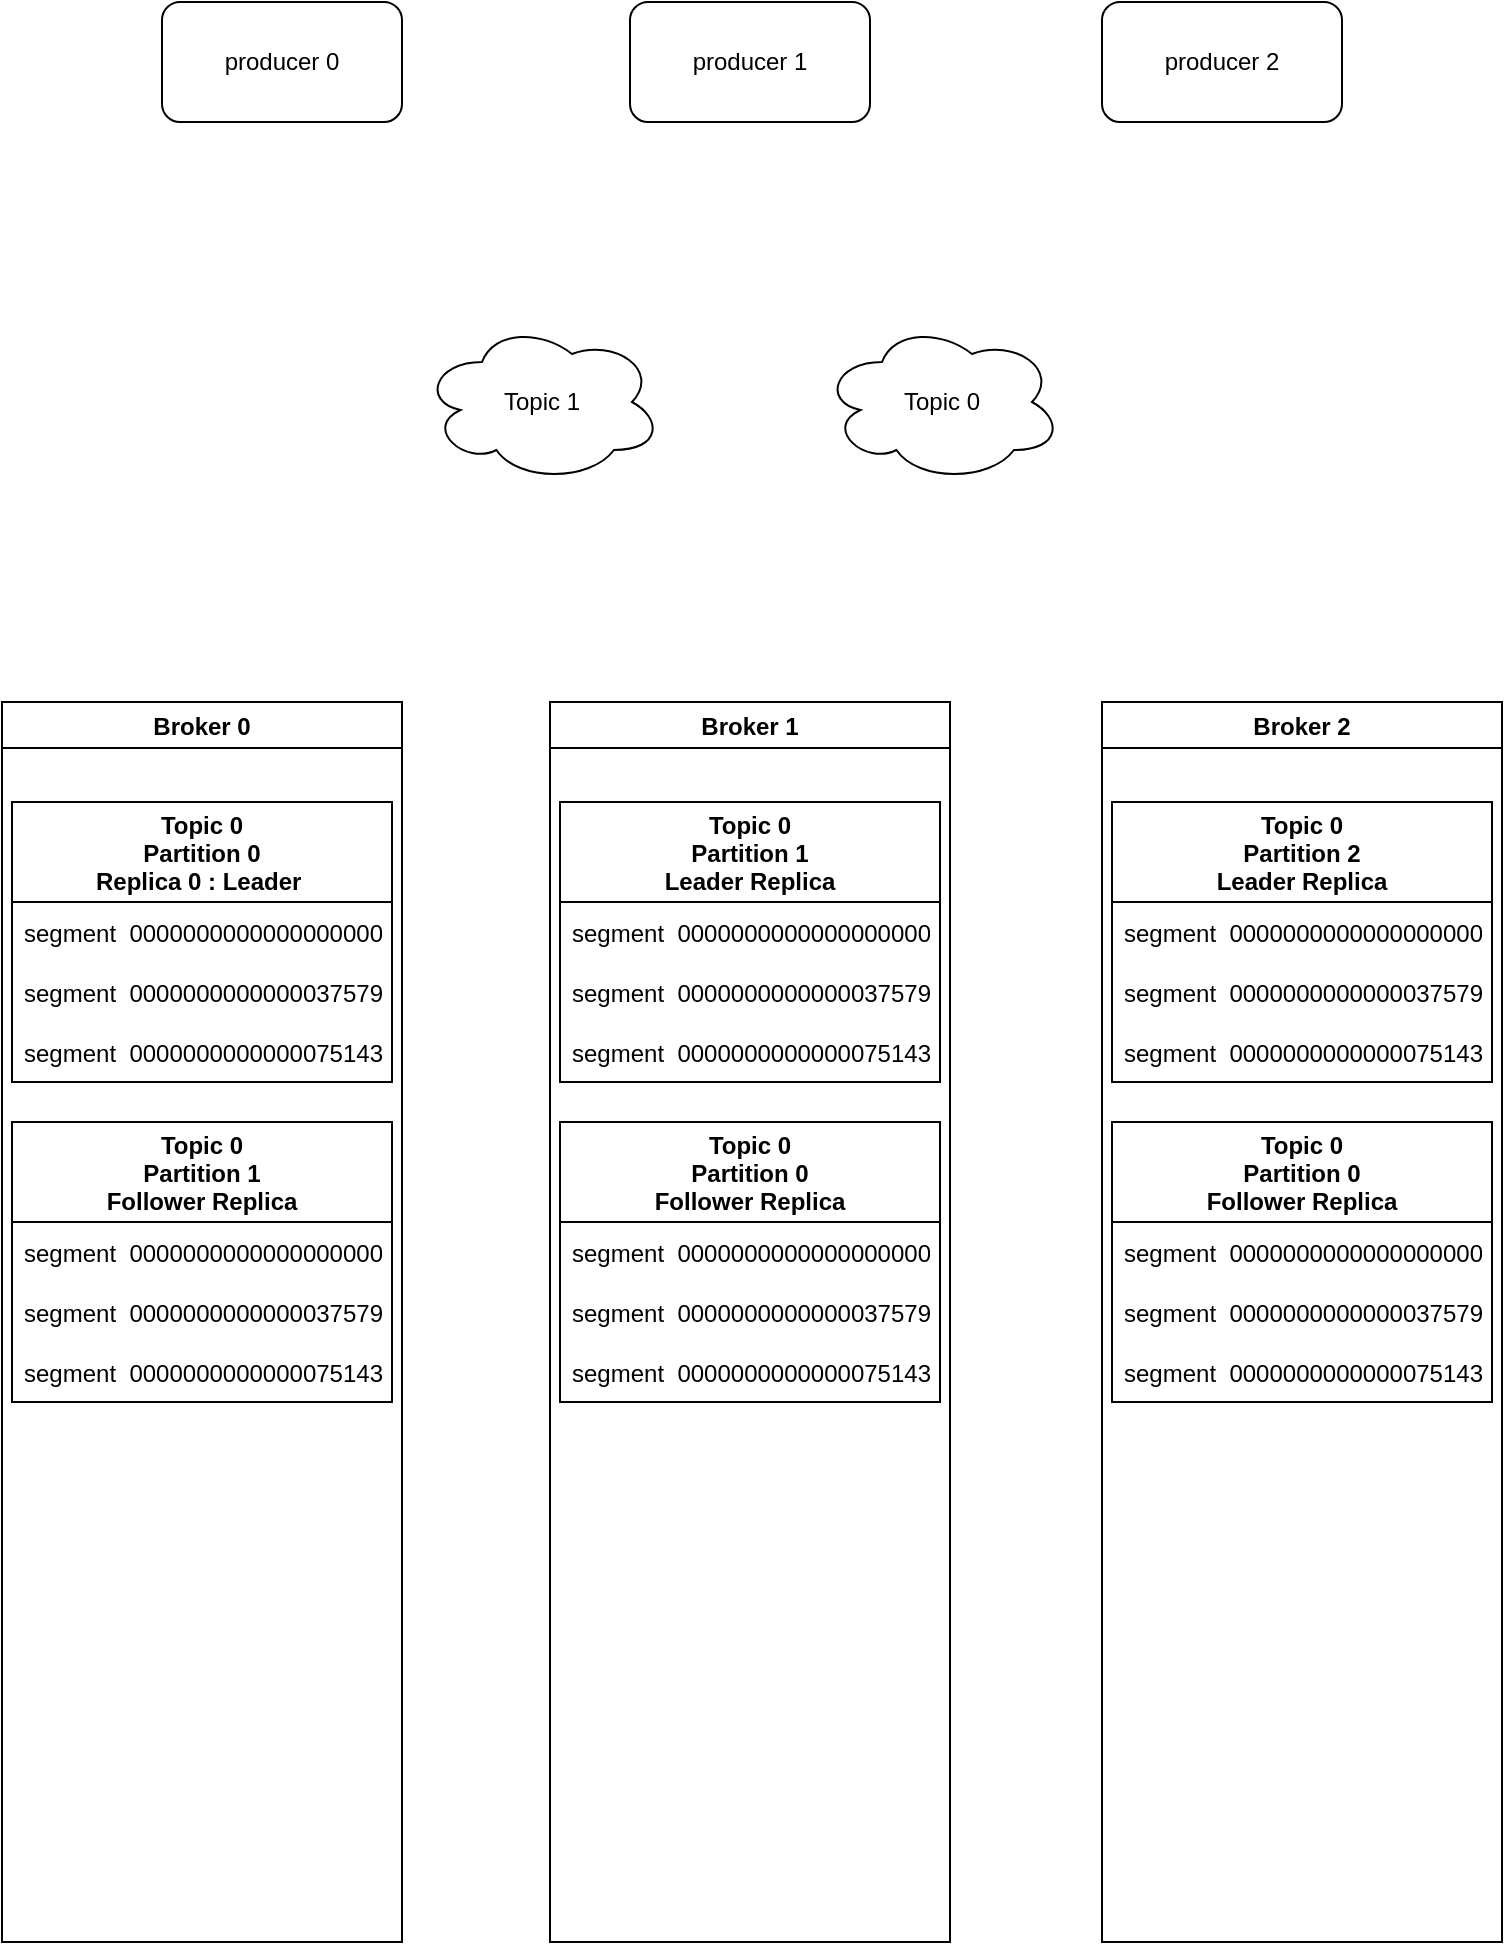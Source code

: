 <mxfile version="17.4.6" type="github">
  <diagram id="qcyk_ffaBSStTA5_sL3B" name="第 1 页">
    <mxGraphModel dx="1594" dy="762" grid="1" gridSize="10" guides="1" tooltips="1" connect="1" arrows="1" fold="1" page="1" pageScale="1" pageWidth="827" pageHeight="1169" math="0" shadow="0">
      <root>
        <mxCell id="0" />
        <mxCell id="1" parent="0" />
        <mxCell id="RSqe4__9yCySRh9hbMFA-1" value="producer 0&lt;br&gt;" style="rounded=1;whiteSpace=wrap;html=1;" vertex="1" parent="1">
          <mxGeometry x="180" y="90" width="120" height="60" as="geometry" />
        </mxCell>
        <mxCell id="RSqe4__9yCySRh9hbMFA-2" value="producer 1" style="rounded=1;whiteSpace=wrap;html=1;" vertex="1" parent="1">
          <mxGeometry x="414" y="90" width="120" height="60" as="geometry" />
        </mxCell>
        <mxCell id="RSqe4__9yCySRh9hbMFA-3" value="producer 2" style="rounded=1;whiteSpace=wrap;html=1;" vertex="1" parent="1">
          <mxGeometry x="650" y="90" width="120" height="60" as="geometry" />
        </mxCell>
        <mxCell id="RSqe4__9yCySRh9hbMFA-5" value="Topic 0" style="ellipse;shape=cloud;whiteSpace=wrap;html=1;" vertex="1" parent="1">
          <mxGeometry x="510" y="250" width="120" height="80" as="geometry" />
        </mxCell>
        <mxCell id="RSqe4__9yCySRh9hbMFA-6" value="Topic 1" style="ellipse;shape=cloud;whiteSpace=wrap;html=1;" vertex="1" parent="1">
          <mxGeometry x="310" y="250" width="120" height="80" as="geometry" />
        </mxCell>
        <mxCell id="RSqe4__9yCySRh9hbMFA-7" value="Broker 0" style="swimlane;" vertex="1" parent="1">
          <mxGeometry x="100" y="440" width="200" height="620" as="geometry" />
        </mxCell>
        <mxCell id="RSqe4__9yCySRh9hbMFA-12" value="Topic 0&#xa;Partition 0&#xa;Replica 0 : Leader " style="swimlane;fontStyle=1;childLayout=stackLayout;horizontal=1;startSize=50;horizontalStack=0;resizeParent=1;resizeParentMax=0;resizeLast=0;collapsible=1;marginBottom=0;" vertex="1" parent="RSqe4__9yCySRh9hbMFA-7">
          <mxGeometry x="5" y="50" width="190" height="140" as="geometry" />
        </mxCell>
        <mxCell id="RSqe4__9yCySRh9hbMFA-13" value="segment  00000000000000000000" style="text;strokeColor=none;fillColor=none;align=left;verticalAlign=middle;spacingLeft=4;spacingRight=4;overflow=hidden;points=[[0,0.5],[1,0.5]];portConstraint=eastwest;rotatable=0;" vertex="1" parent="RSqe4__9yCySRh9hbMFA-12">
          <mxGeometry y="50" width="190" height="30" as="geometry" />
        </mxCell>
        <mxCell id="RSqe4__9yCySRh9hbMFA-14" value="segment  00000000000000375795" style="text;strokeColor=none;fillColor=none;align=left;verticalAlign=middle;spacingLeft=4;spacingRight=4;overflow=hidden;points=[[0,0.5],[1,0.5]];portConstraint=eastwest;rotatable=0;" vertex="1" parent="RSqe4__9yCySRh9hbMFA-12">
          <mxGeometry y="80" width="190" height="30" as="geometry" />
        </mxCell>
        <mxCell id="RSqe4__9yCySRh9hbMFA-15" value="segment  00000000000000751435" style="text;strokeColor=none;fillColor=none;align=left;verticalAlign=middle;spacingLeft=4;spacingRight=4;overflow=hidden;points=[[0,0.5],[1,0.5]];portConstraint=eastwest;rotatable=0;" vertex="1" parent="RSqe4__9yCySRh9hbMFA-12">
          <mxGeometry y="110" width="190" height="30" as="geometry" />
        </mxCell>
        <mxCell id="RSqe4__9yCySRh9hbMFA-40" value="Topic 0&#xa;Partition 1&#xa;Follower Replica" style="swimlane;fontStyle=1;childLayout=stackLayout;horizontal=1;startSize=50;horizontalStack=0;resizeParent=1;resizeParentMax=0;resizeLast=0;collapsible=1;marginBottom=0;" vertex="1" parent="RSqe4__9yCySRh9hbMFA-7">
          <mxGeometry x="5" y="210" width="190" height="140" as="geometry" />
        </mxCell>
        <mxCell id="RSqe4__9yCySRh9hbMFA-41" value="segment  00000000000000000000" style="text;strokeColor=none;fillColor=none;align=left;verticalAlign=middle;spacingLeft=4;spacingRight=4;overflow=hidden;points=[[0,0.5],[1,0.5]];portConstraint=eastwest;rotatable=0;" vertex="1" parent="RSqe4__9yCySRh9hbMFA-40">
          <mxGeometry y="50" width="190" height="30" as="geometry" />
        </mxCell>
        <mxCell id="RSqe4__9yCySRh9hbMFA-42" value="segment  00000000000000375795" style="text;strokeColor=none;fillColor=none;align=left;verticalAlign=middle;spacingLeft=4;spacingRight=4;overflow=hidden;points=[[0,0.5],[1,0.5]];portConstraint=eastwest;rotatable=0;" vertex="1" parent="RSqe4__9yCySRh9hbMFA-40">
          <mxGeometry y="80" width="190" height="30" as="geometry" />
        </mxCell>
        <mxCell id="RSqe4__9yCySRh9hbMFA-43" value="segment  00000000000000751435" style="text;strokeColor=none;fillColor=none;align=left;verticalAlign=middle;spacingLeft=4;spacingRight=4;overflow=hidden;points=[[0,0.5],[1,0.5]];portConstraint=eastwest;rotatable=0;" vertex="1" parent="RSqe4__9yCySRh9hbMFA-40">
          <mxGeometry y="110" width="190" height="30" as="geometry" />
        </mxCell>
        <mxCell id="RSqe4__9yCySRh9hbMFA-10" value="Broker 1" style="swimlane;" vertex="1" parent="1">
          <mxGeometry x="374" y="440" width="200" height="620" as="geometry" />
        </mxCell>
        <mxCell id="RSqe4__9yCySRh9hbMFA-20" value="Topic 0&#xa;Partition 1&#xa;Leader Replica" style="swimlane;fontStyle=1;childLayout=stackLayout;horizontal=1;startSize=50;horizontalStack=0;resizeParent=1;resizeParentMax=0;resizeLast=0;collapsible=1;marginBottom=0;" vertex="1" parent="RSqe4__9yCySRh9hbMFA-10">
          <mxGeometry x="5" y="50" width="190" height="140" as="geometry" />
        </mxCell>
        <mxCell id="RSqe4__9yCySRh9hbMFA-21" value="segment  00000000000000000000" style="text;strokeColor=none;fillColor=none;align=left;verticalAlign=middle;spacingLeft=4;spacingRight=4;overflow=hidden;points=[[0,0.5],[1,0.5]];portConstraint=eastwest;rotatable=0;" vertex="1" parent="RSqe4__9yCySRh9hbMFA-20">
          <mxGeometry y="50" width="190" height="30" as="geometry" />
        </mxCell>
        <mxCell id="RSqe4__9yCySRh9hbMFA-22" value="segment  00000000000000375795" style="text;strokeColor=none;fillColor=none;align=left;verticalAlign=middle;spacingLeft=4;spacingRight=4;overflow=hidden;points=[[0,0.5],[1,0.5]];portConstraint=eastwest;rotatable=0;" vertex="1" parent="RSqe4__9yCySRh9hbMFA-20">
          <mxGeometry y="80" width="190" height="30" as="geometry" />
        </mxCell>
        <mxCell id="RSqe4__9yCySRh9hbMFA-23" value="segment  00000000000000751435" style="text;strokeColor=none;fillColor=none;align=left;verticalAlign=middle;spacingLeft=4;spacingRight=4;overflow=hidden;points=[[0,0.5],[1,0.5]];portConstraint=eastwest;rotatable=0;" vertex="1" parent="RSqe4__9yCySRh9hbMFA-20">
          <mxGeometry y="110" width="190" height="30" as="geometry" />
        </mxCell>
        <mxCell id="RSqe4__9yCySRh9hbMFA-32" value="Topic 0&#xa;Partition 0&#xa;Follower Replica" style="swimlane;fontStyle=1;childLayout=stackLayout;horizontal=1;startSize=50;horizontalStack=0;resizeParent=1;resizeParentMax=0;resizeLast=0;collapsible=1;marginBottom=0;" vertex="1" parent="RSqe4__9yCySRh9hbMFA-10">
          <mxGeometry x="5" y="210" width="190" height="140" as="geometry" />
        </mxCell>
        <mxCell id="RSqe4__9yCySRh9hbMFA-33" value="segment  00000000000000000000" style="text;strokeColor=none;fillColor=none;align=left;verticalAlign=middle;spacingLeft=4;spacingRight=4;overflow=hidden;points=[[0,0.5],[1,0.5]];portConstraint=eastwest;rotatable=0;" vertex="1" parent="RSqe4__9yCySRh9hbMFA-32">
          <mxGeometry y="50" width="190" height="30" as="geometry" />
        </mxCell>
        <mxCell id="RSqe4__9yCySRh9hbMFA-34" value="segment  00000000000000375795" style="text;strokeColor=none;fillColor=none;align=left;verticalAlign=middle;spacingLeft=4;spacingRight=4;overflow=hidden;points=[[0,0.5],[1,0.5]];portConstraint=eastwest;rotatable=0;" vertex="1" parent="RSqe4__9yCySRh9hbMFA-32">
          <mxGeometry y="80" width="190" height="30" as="geometry" />
        </mxCell>
        <mxCell id="RSqe4__9yCySRh9hbMFA-35" value="segment  00000000000000751435" style="text;strokeColor=none;fillColor=none;align=left;verticalAlign=middle;spacingLeft=4;spacingRight=4;overflow=hidden;points=[[0,0.5],[1,0.5]];portConstraint=eastwest;rotatable=0;" vertex="1" parent="RSqe4__9yCySRh9hbMFA-32">
          <mxGeometry y="110" width="190" height="30" as="geometry" />
        </mxCell>
        <mxCell id="RSqe4__9yCySRh9hbMFA-11" value="Broker 2" style="swimlane;" vertex="1" parent="1">
          <mxGeometry x="650" y="440" width="200" height="620" as="geometry" />
        </mxCell>
        <mxCell id="RSqe4__9yCySRh9hbMFA-28" value="Topic 0&#xa;Partition 2&#xa;Leader Replica" style="swimlane;fontStyle=1;childLayout=stackLayout;horizontal=1;startSize=50;horizontalStack=0;resizeParent=1;resizeParentMax=0;resizeLast=0;collapsible=1;marginBottom=0;" vertex="1" parent="RSqe4__9yCySRh9hbMFA-11">
          <mxGeometry x="5" y="50" width="190" height="140" as="geometry" />
        </mxCell>
        <mxCell id="RSqe4__9yCySRh9hbMFA-29" value="segment  00000000000000000000" style="text;strokeColor=none;fillColor=none;align=left;verticalAlign=middle;spacingLeft=4;spacingRight=4;overflow=hidden;points=[[0,0.5],[1,0.5]];portConstraint=eastwest;rotatable=0;" vertex="1" parent="RSqe4__9yCySRh9hbMFA-28">
          <mxGeometry y="50" width="190" height="30" as="geometry" />
        </mxCell>
        <mxCell id="RSqe4__9yCySRh9hbMFA-30" value="segment  00000000000000375795" style="text;strokeColor=none;fillColor=none;align=left;verticalAlign=middle;spacingLeft=4;spacingRight=4;overflow=hidden;points=[[0,0.5],[1,0.5]];portConstraint=eastwest;rotatable=0;" vertex="1" parent="RSqe4__9yCySRh9hbMFA-28">
          <mxGeometry y="80" width="190" height="30" as="geometry" />
        </mxCell>
        <mxCell id="RSqe4__9yCySRh9hbMFA-31" value="segment  00000000000000751435" style="text;strokeColor=none;fillColor=none;align=left;verticalAlign=middle;spacingLeft=4;spacingRight=4;overflow=hidden;points=[[0,0.5],[1,0.5]];portConstraint=eastwest;rotatable=0;" vertex="1" parent="RSqe4__9yCySRh9hbMFA-28">
          <mxGeometry y="110" width="190" height="30" as="geometry" />
        </mxCell>
        <mxCell id="RSqe4__9yCySRh9hbMFA-36" value="Topic 0&#xa;Partition 0&#xa;Follower Replica" style="swimlane;fontStyle=1;childLayout=stackLayout;horizontal=1;startSize=50;horizontalStack=0;resizeParent=1;resizeParentMax=0;resizeLast=0;collapsible=1;marginBottom=0;" vertex="1" parent="RSqe4__9yCySRh9hbMFA-11">
          <mxGeometry x="5" y="210" width="190" height="140" as="geometry" />
        </mxCell>
        <mxCell id="RSqe4__9yCySRh9hbMFA-37" value="segment  00000000000000000000" style="text;strokeColor=none;fillColor=none;align=left;verticalAlign=middle;spacingLeft=4;spacingRight=4;overflow=hidden;points=[[0,0.5],[1,0.5]];portConstraint=eastwest;rotatable=0;" vertex="1" parent="RSqe4__9yCySRh9hbMFA-36">
          <mxGeometry y="50" width="190" height="30" as="geometry" />
        </mxCell>
        <mxCell id="RSqe4__9yCySRh9hbMFA-38" value="segment  00000000000000375795" style="text;strokeColor=none;fillColor=none;align=left;verticalAlign=middle;spacingLeft=4;spacingRight=4;overflow=hidden;points=[[0,0.5],[1,0.5]];portConstraint=eastwest;rotatable=0;" vertex="1" parent="RSqe4__9yCySRh9hbMFA-36">
          <mxGeometry y="80" width="190" height="30" as="geometry" />
        </mxCell>
        <mxCell id="RSqe4__9yCySRh9hbMFA-39" value="segment  00000000000000751435" style="text;strokeColor=none;fillColor=none;align=left;verticalAlign=middle;spacingLeft=4;spacingRight=4;overflow=hidden;points=[[0,0.5],[1,0.5]];portConstraint=eastwest;rotatable=0;" vertex="1" parent="RSqe4__9yCySRh9hbMFA-36">
          <mxGeometry y="110" width="190" height="30" as="geometry" />
        </mxCell>
      </root>
    </mxGraphModel>
  </diagram>
</mxfile>
